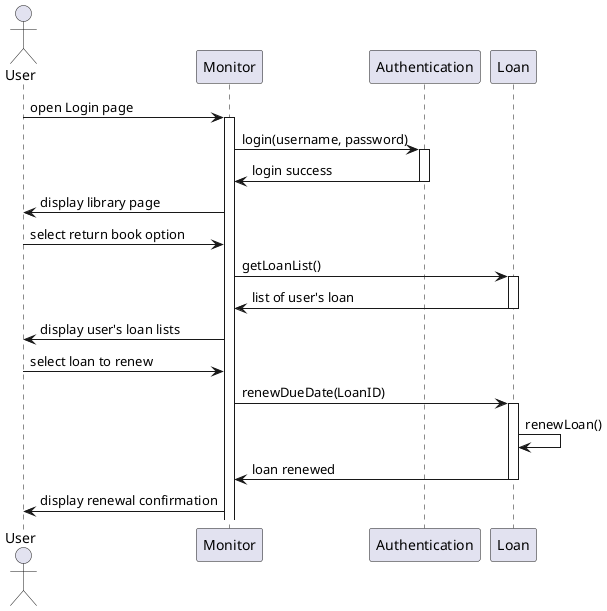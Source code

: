 @startuml
actor User
participant Monitor
participant Authentication
participant Loan

User -> Monitor: open Login page
activate Monitor
Monitor -> Authentication: login(username, password)
activate Authentication
Authentication -> Monitor: login success
deactivate Authentication
Monitor -> User: display library page


User -> Monitor: select return book option
Monitor -> Loan: getLoanList()
activate Loan
Loan -> Monitor: list of user's loan
deactivate Loan
Monitor -> User: display user's loan lists

User -> Monitor: select loan to renew
Monitor -> Loan: renewDueDate(LoanID)
activate Loan
Loan -> Loan: renewLoan()
Loan -> Monitor: loan renewed
deactivate Loan
Monitor -> User: display renewal confirmation
@enduml
